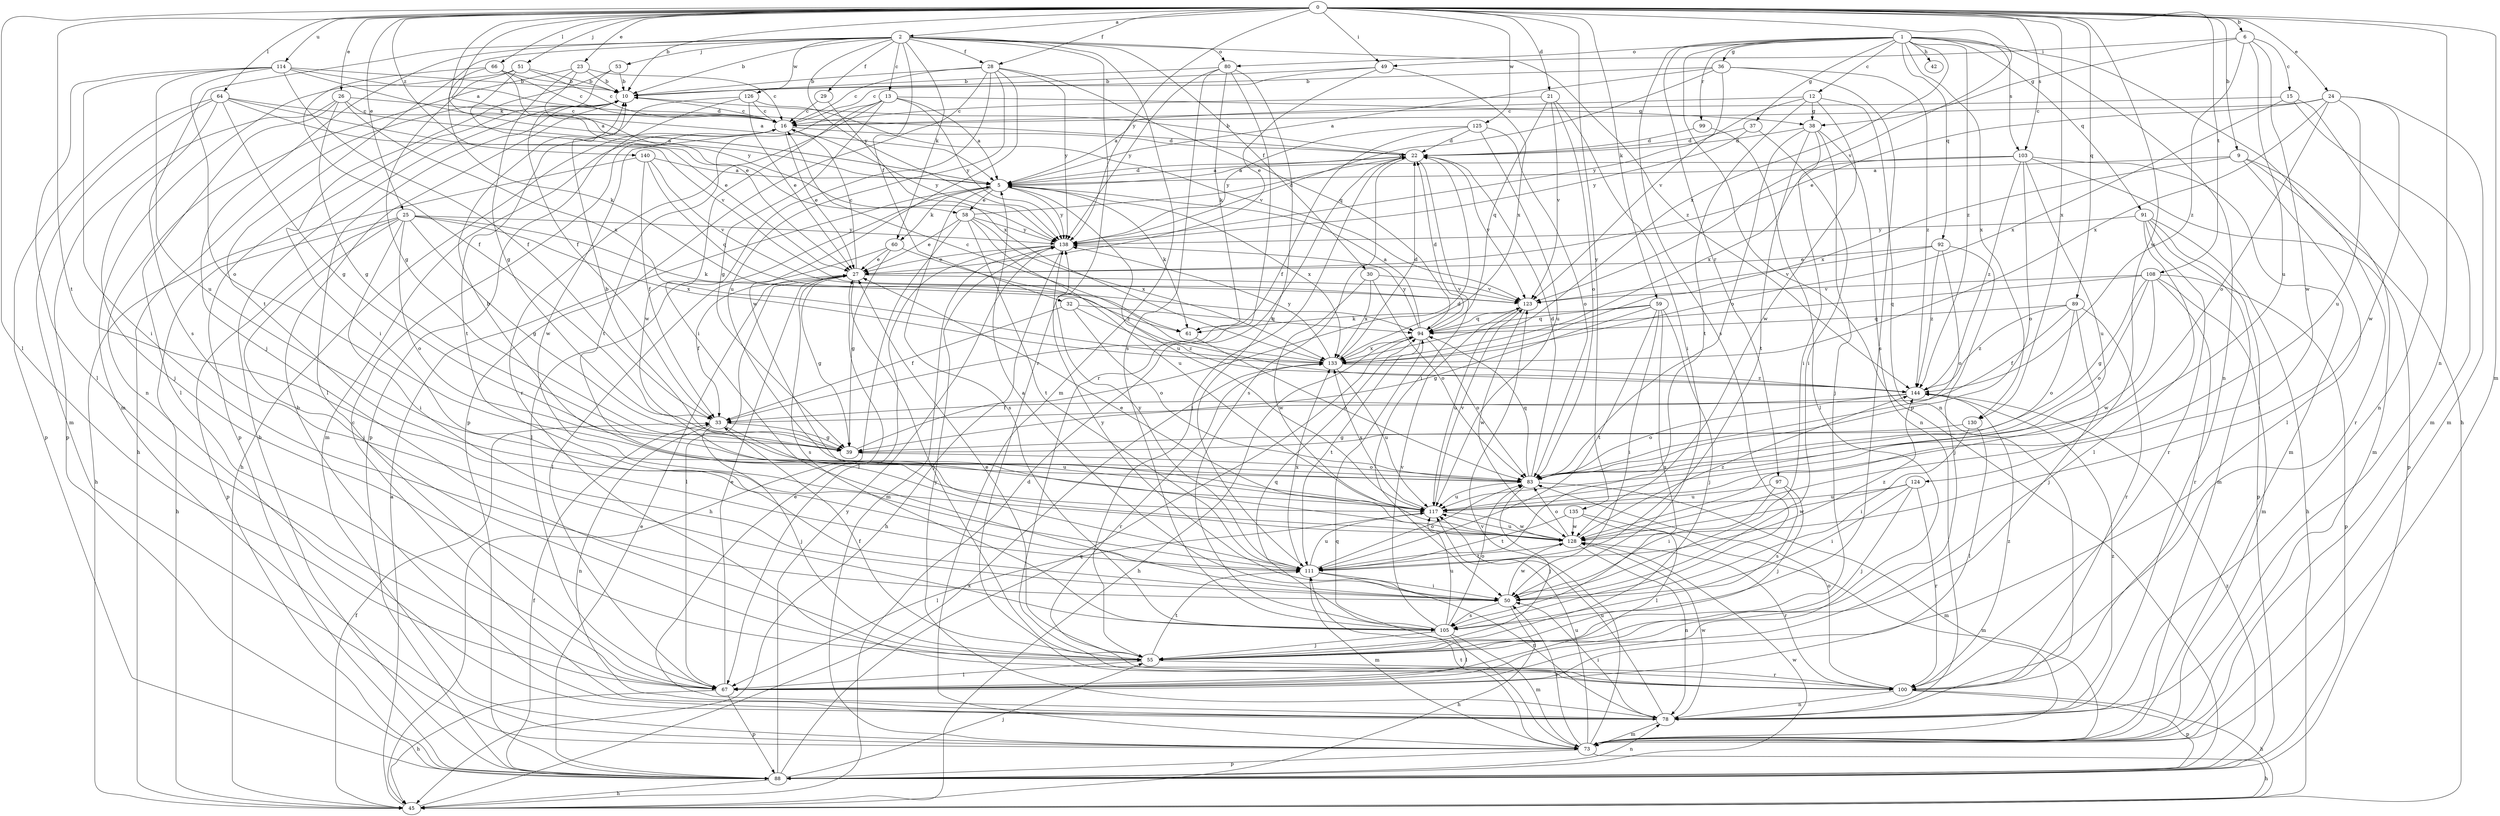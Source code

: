 strict digraph  {
0;
1;
2;
5;
6;
9;
10;
12;
13;
15;
16;
21;
22;
23;
24;
25;
26;
27;
28;
29;
30;
32;
33;
36;
37;
38;
39;
42;
45;
49;
50;
51;
53;
55;
58;
59;
60;
61;
64;
66;
67;
73;
78;
80;
83;
88;
89;
91;
92;
94;
97;
99;
100;
103;
105;
108;
111;
114;
117;
123;
124;
125;
126;
128;
130;
133;
135;
138;
140;
144;
0 -> 2  [label=a];
0 -> 5  [label=a];
0 -> 6  [label=b];
0 -> 9  [label=b];
0 -> 10  [label=b];
0 -> 21  [label=d];
0 -> 23  [label=e];
0 -> 24  [label=e];
0 -> 25  [label=e];
0 -> 26  [label=e];
0 -> 28  [label=f];
0 -> 49  [label=i];
0 -> 51  [label=j];
0 -> 58  [label=k];
0 -> 59  [label=k];
0 -> 64  [label=l];
0 -> 66  [label=l];
0 -> 67  [label=l];
0 -> 73  [label=m];
0 -> 78  [label=n];
0 -> 89  [label=q];
0 -> 103  [label=s];
0 -> 108  [label=t];
0 -> 111  [label=t];
0 -> 114  [label=u];
0 -> 123  [label=v];
0 -> 124  [label=w];
0 -> 125  [label=w];
0 -> 130  [label=x];
0 -> 135  [label=y];
0 -> 138  [label=y];
0 -> 140  [label=z];
1 -> 12  [label=c];
1 -> 36  [label=g];
1 -> 37  [label=g];
1 -> 42  [label=h];
1 -> 45  [label=h];
1 -> 78  [label=n];
1 -> 80  [label=o];
1 -> 88  [label=p];
1 -> 91  [label=q];
1 -> 92  [label=q];
1 -> 97  [label=r];
1 -> 99  [label=r];
1 -> 103  [label=s];
1 -> 105  [label=s];
1 -> 130  [label=x];
1 -> 133  [label=x];
1 -> 144  [label=z];
2 -> 10  [label=b];
2 -> 13  [label=c];
2 -> 28  [label=f];
2 -> 29  [label=f];
2 -> 30  [label=f];
2 -> 32  [label=f];
2 -> 53  [label=j];
2 -> 55  [label=j];
2 -> 60  [label=k];
2 -> 73  [label=m];
2 -> 80  [label=o];
2 -> 100  [label=r];
2 -> 105  [label=s];
2 -> 111  [label=t];
2 -> 126  [label=w];
2 -> 138  [label=y];
2 -> 144  [label=z];
5 -> 22  [label=d];
5 -> 60  [label=k];
5 -> 61  [label=k];
5 -> 67  [label=l];
5 -> 105  [label=s];
5 -> 117  [label=u];
5 -> 133  [label=x];
5 -> 138  [label=y];
5 -> 58  [label=e];
6 -> 15  [label=c];
6 -> 38  [label=g];
6 -> 49  [label=i];
6 -> 117  [label=u];
6 -> 128  [label=w];
6 -> 144  [label=z];
9 -> 5  [label=a];
9 -> 67  [label=l];
9 -> 73  [label=m];
9 -> 100  [label=r];
9 -> 133  [label=x];
10 -> 16  [label=c];
10 -> 45  [label=h];
10 -> 67  [label=l];
10 -> 88  [label=p];
12 -> 5  [label=a];
12 -> 38  [label=g];
12 -> 78  [label=n];
12 -> 111  [label=t];
12 -> 128  [label=w];
12 -> 138  [label=y];
13 -> 5  [label=a];
13 -> 38  [label=g];
13 -> 39  [label=g];
13 -> 100  [label=r];
13 -> 111  [label=t];
13 -> 128  [label=w];
13 -> 138  [label=y];
15 -> 16  [label=c];
15 -> 73  [label=m];
15 -> 78  [label=n];
15 -> 133  [label=x];
16 -> 22  [label=d];
16 -> 27  [label=e];
16 -> 45  [label=h];
16 -> 73  [label=m];
16 -> 128  [label=w];
16 -> 138  [label=y];
21 -> 16  [label=c];
21 -> 50  [label=i];
21 -> 83  [label=o];
21 -> 94  [label=q];
21 -> 123  [label=v];
22 -> 5  [label=a];
22 -> 10  [label=b];
22 -> 50  [label=i];
22 -> 55  [label=j];
22 -> 105  [label=s];
22 -> 123  [label=v];
23 -> 10  [label=b];
23 -> 16  [label=c];
23 -> 39  [label=g];
23 -> 78  [label=n];
23 -> 138  [label=y];
24 -> 16  [label=c];
24 -> 27  [label=e];
24 -> 73  [label=m];
24 -> 83  [label=o];
24 -> 117  [label=u];
24 -> 128  [label=w];
24 -> 133  [label=x];
25 -> 39  [label=g];
25 -> 45  [label=h];
25 -> 50  [label=i];
25 -> 55  [label=j];
25 -> 61  [label=k];
25 -> 83  [label=o];
25 -> 88  [label=p];
25 -> 133  [label=x];
25 -> 138  [label=y];
26 -> 5  [label=a];
26 -> 16  [label=c];
26 -> 39  [label=g];
26 -> 67  [label=l];
26 -> 88  [label=p];
26 -> 133  [label=x];
27 -> 16  [label=c];
27 -> 33  [label=f];
27 -> 39  [label=g];
27 -> 55  [label=j];
27 -> 67  [label=l];
27 -> 105  [label=s];
27 -> 123  [label=v];
28 -> 10  [label=b];
28 -> 16  [label=c];
28 -> 50  [label=i];
28 -> 88  [label=p];
28 -> 94  [label=q];
28 -> 117  [label=u];
28 -> 128  [label=w];
28 -> 138  [label=y];
29 -> 16  [label=c];
29 -> 133  [label=x];
30 -> 83  [label=o];
30 -> 123  [label=v];
30 -> 128  [label=w];
30 -> 133  [label=x];
32 -> 33  [label=f];
32 -> 83  [label=o];
32 -> 94  [label=q];
32 -> 144  [label=z];
33 -> 39  [label=g];
33 -> 55  [label=j];
33 -> 78  [label=n];
33 -> 117  [label=u];
36 -> 5  [label=a];
36 -> 10  [label=b];
36 -> 105  [label=s];
36 -> 123  [label=v];
36 -> 138  [label=y];
36 -> 144  [label=z];
37 -> 22  [label=d];
37 -> 50  [label=i];
37 -> 138  [label=y];
38 -> 22  [label=d];
38 -> 50  [label=i];
38 -> 55  [label=j];
38 -> 78  [label=n];
38 -> 83  [label=o];
38 -> 111  [label=t];
39 -> 22  [label=d];
39 -> 83  [label=o];
45 -> 5  [label=a];
45 -> 22  [label=d];
45 -> 33  [label=f];
45 -> 133  [label=x];
49 -> 10  [label=b];
49 -> 16  [label=c];
49 -> 27  [label=e];
49 -> 133  [label=x];
50 -> 5  [label=a];
50 -> 45  [label=h];
50 -> 105  [label=s];
50 -> 128  [label=w];
50 -> 138  [label=y];
51 -> 10  [label=b];
51 -> 16  [label=c];
51 -> 27  [label=e];
51 -> 39  [label=g];
51 -> 73  [label=m];
53 -> 10  [label=b];
53 -> 33  [label=f];
53 -> 50  [label=i];
55 -> 27  [label=e];
55 -> 33  [label=f];
55 -> 67  [label=l];
55 -> 100  [label=r];
55 -> 111  [label=t];
58 -> 22  [label=d];
58 -> 27  [label=e];
58 -> 45  [label=h];
58 -> 111  [label=t];
58 -> 117  [label=u];
58 -> 133  [label=x];
58 -> 138  [label=y];
59 -> 39  [label=g];
59 -> 50  [label=i];
59 -> 55  [label=j];
59 -> 61  [label=k];
59 -> 94  [label=q];
59 -> 105  [label=s];
59 -> 111  [label=t];
60 -> 27  [label=e];
60 -> 39  [label=g];
60 -> 67  [label=l];
60 -> 144  [label=z];
61 -> 83  [label=o];
64 -> 16  [label=c];
64 -> 27  [label=e];
64 -> 39  [label=g];
64 -> 55  [label=j];
64 -> 73  [label=m];
64 -> 88  [label=p];
64 -> 123  [label=v];
66 -> 5  [label=a];
66 -> 10  [label=b];
66 -> 16  [label=c];
66 -> 33  [label=f];
66 -> 61  [label=k];
67 -> 27  [label=e];
67 -> 45  [label=h];
67 -> 88  [label=p];
73 -> 45  [label=h];
73 -> 50  [label=i];
73 -> 88  [label=p];
73 -> 94  [label=q];
73 -> 111  [label=t];
73 -> 117  [label=u];
73 -> 123  [label=v];
78 -> 10  [label=b];
78 -> 16  [label=c];
78 -> 27  [label=e];
78 -> 50  [label=i];
78 -> 73  [label=m];
78 -> 117  [label=u];
78 -> 128  [label=w];
78 -> 138  [label=y];
78 -> 144  [label=z];
80 -> 10  [label=b];
80 -> 61  [label=k];
80 -> 100  [label=r];
80 -> 105  [label=s];
80 -> 111  [label=t];
80 -> 138  [label=y];
83 -> 10  [label=b];
83 -> 22  [label=d];
83 -> 55  [label=j];
83 -> 73  [label=m];
83 -> 94  [label=q];
83 -> 117  [label=u];
88 -> 10  [label=b];
88 -> 27  [label=e];
88 -> 33  [label=f];
88 -> 45  [label=h];
88 -> 55  [label=j];
88 -> 78  [label=n];
88 -> 94  [label=q];
88 -> 128  [label=w];
88 -> 138  [label=y];
88 -> 144  [label=z];
89 -> 33  [label=f];
89 -> 55  [label=j];
89 -> 83  [label=o];
89 -> 94  [label=q];
89 -> 100  [label=r];
89 -> 144  [label=z];
91 -> 45  [label=h];
91 -> 67  [label=l];
91 -> 73  [label=m];
91 -> 88  [label=p];
91 -> 100  [label=r];
91 -> 138  [label=y];
92 -> 27  [label=e];
92 -> 55  [label=j];
92 -> 83  [label=o];
92 -> 123  [label=v];
92 -> 144  [label=z];
94 -> 5  [label=a];
94 -> 22  [label=d];
94 -> 45  [label=h];
94 -> 83  [label=o];
94 -> 111  [label=t];
94 -> 133  [label=x];
94 -> 138  [label=y];
97 -> 50  [label=i];
97 -> 55  [label=j];
97 -> 105  [label=s];
97 -> 117  [label=u];
99 -> 22  [label=d];
99 -> 67  [label=l];
100 -> 45  [label=h];
100 -> 78  [label=n];
100 -> 83  [label=o];
100 -> 88  [label=p];
100 -> 144  [label=z];
103 -> 5  [label=a];
103 -> 73  [label=m];
103 -> 83  [label=o];
103 -> 88  [label=p];
103 -> 117  [label=u];
103 -> 133  [label=x];
103 -> 144  [label=z];
105 -> 55  [label=j];
105 -> 67  [label=l];
105 -> 73  [label=m];
105 -> 83  [label=o];
105 -> 94  [label=q];
105 -> 117  [label=u];
105 -> 123  [label=v];
108 -> 39  [label=g];
108 -> 73  [label=m];
108 -> 83  [label=o];
108 -> 88  [label=p];
108 -> 94  [label=q];
108 -> 100  [label=r];
108 -> 123  [label=v];
108 -> 128  [label=w];
111 -> 50  [label=i];
111 -> 73  [label=m];
111 -> 78  [label=n];
111 -> 83  [label=o];
111 -> 117  [label=u];
111 -> 133  [label=x];
111 -> 138  [label=y];
111 -> 144  [label=z];
114 -> 5  [label=a];
114 -> 10  [label=b];
114 -> 22  [label=d];
114 -> 33  [label=f];
114 -> 50  [label=i];
114 -> 67  [label=l];
114 -> 83  [label=o];
114 -> 117  [label=u];
117 -> 10  [label=b];
117 -> 67  [label=l];
117 -> 123  [label=v];
117 -> 128  [label=w];
117 -> 133  [label=x];
123 -> 94  [label=q];
123 -> 117  [label=u];
123 -> 128  [label=w];
124 -> 50  [label=i];
124 -> 55  [label=j];
124 -> 100  [label=r];
124 -> 117  [label=u];
124 -> 128  [label=w];
125 -> 22  [label=d];
125 -> 33  [label=f];
125 -> 83  [label=o];
125 -> 117  [label=u];
125 -> 138  [label=y];
126 -> 16  [label=c];
126 -> 27  [label=e];
126 -> 88  [label=p];
126 -> 111  [label=t];
126 -> 123  [label=v];
128 -> 27  [label=e];
128 -> 78  [label=n];
128 -> 83  [label=o];
128 -> 100  [label=r];
128 -> 111  [label=t];
128 -> 117  [label=u];
128 -> 144  [label=z];
130 -> 39  [label=g];
130 -> 50  [label=i];
130 -> 67  [label=l];
133 -> 16  [label=c];
133 -> 22  [label=d];
133 -> 100  [label=r];
133 -> 117  [label=u];
133 -> 138  [label=y];
133 -> 144  [label=z];
135 -> 67  [label=l];
135 -> 73  [label=m];
135 -> 111  [label=t];
135 -> 128  [label=w];
138 -> 27  [label=e];
138 -> 45  [label=h];
138 -> 67  [label=l];
138 -> 73  [label=m];
140 -> 5  [label=a];
140 -> 33  [label=f];
140 -> 45  [label=h];
140 -> 94  [label=q];
140 -> 123  [label=v];
144 -> 33  [label=f];
144 -> 83  [label=o];
}
